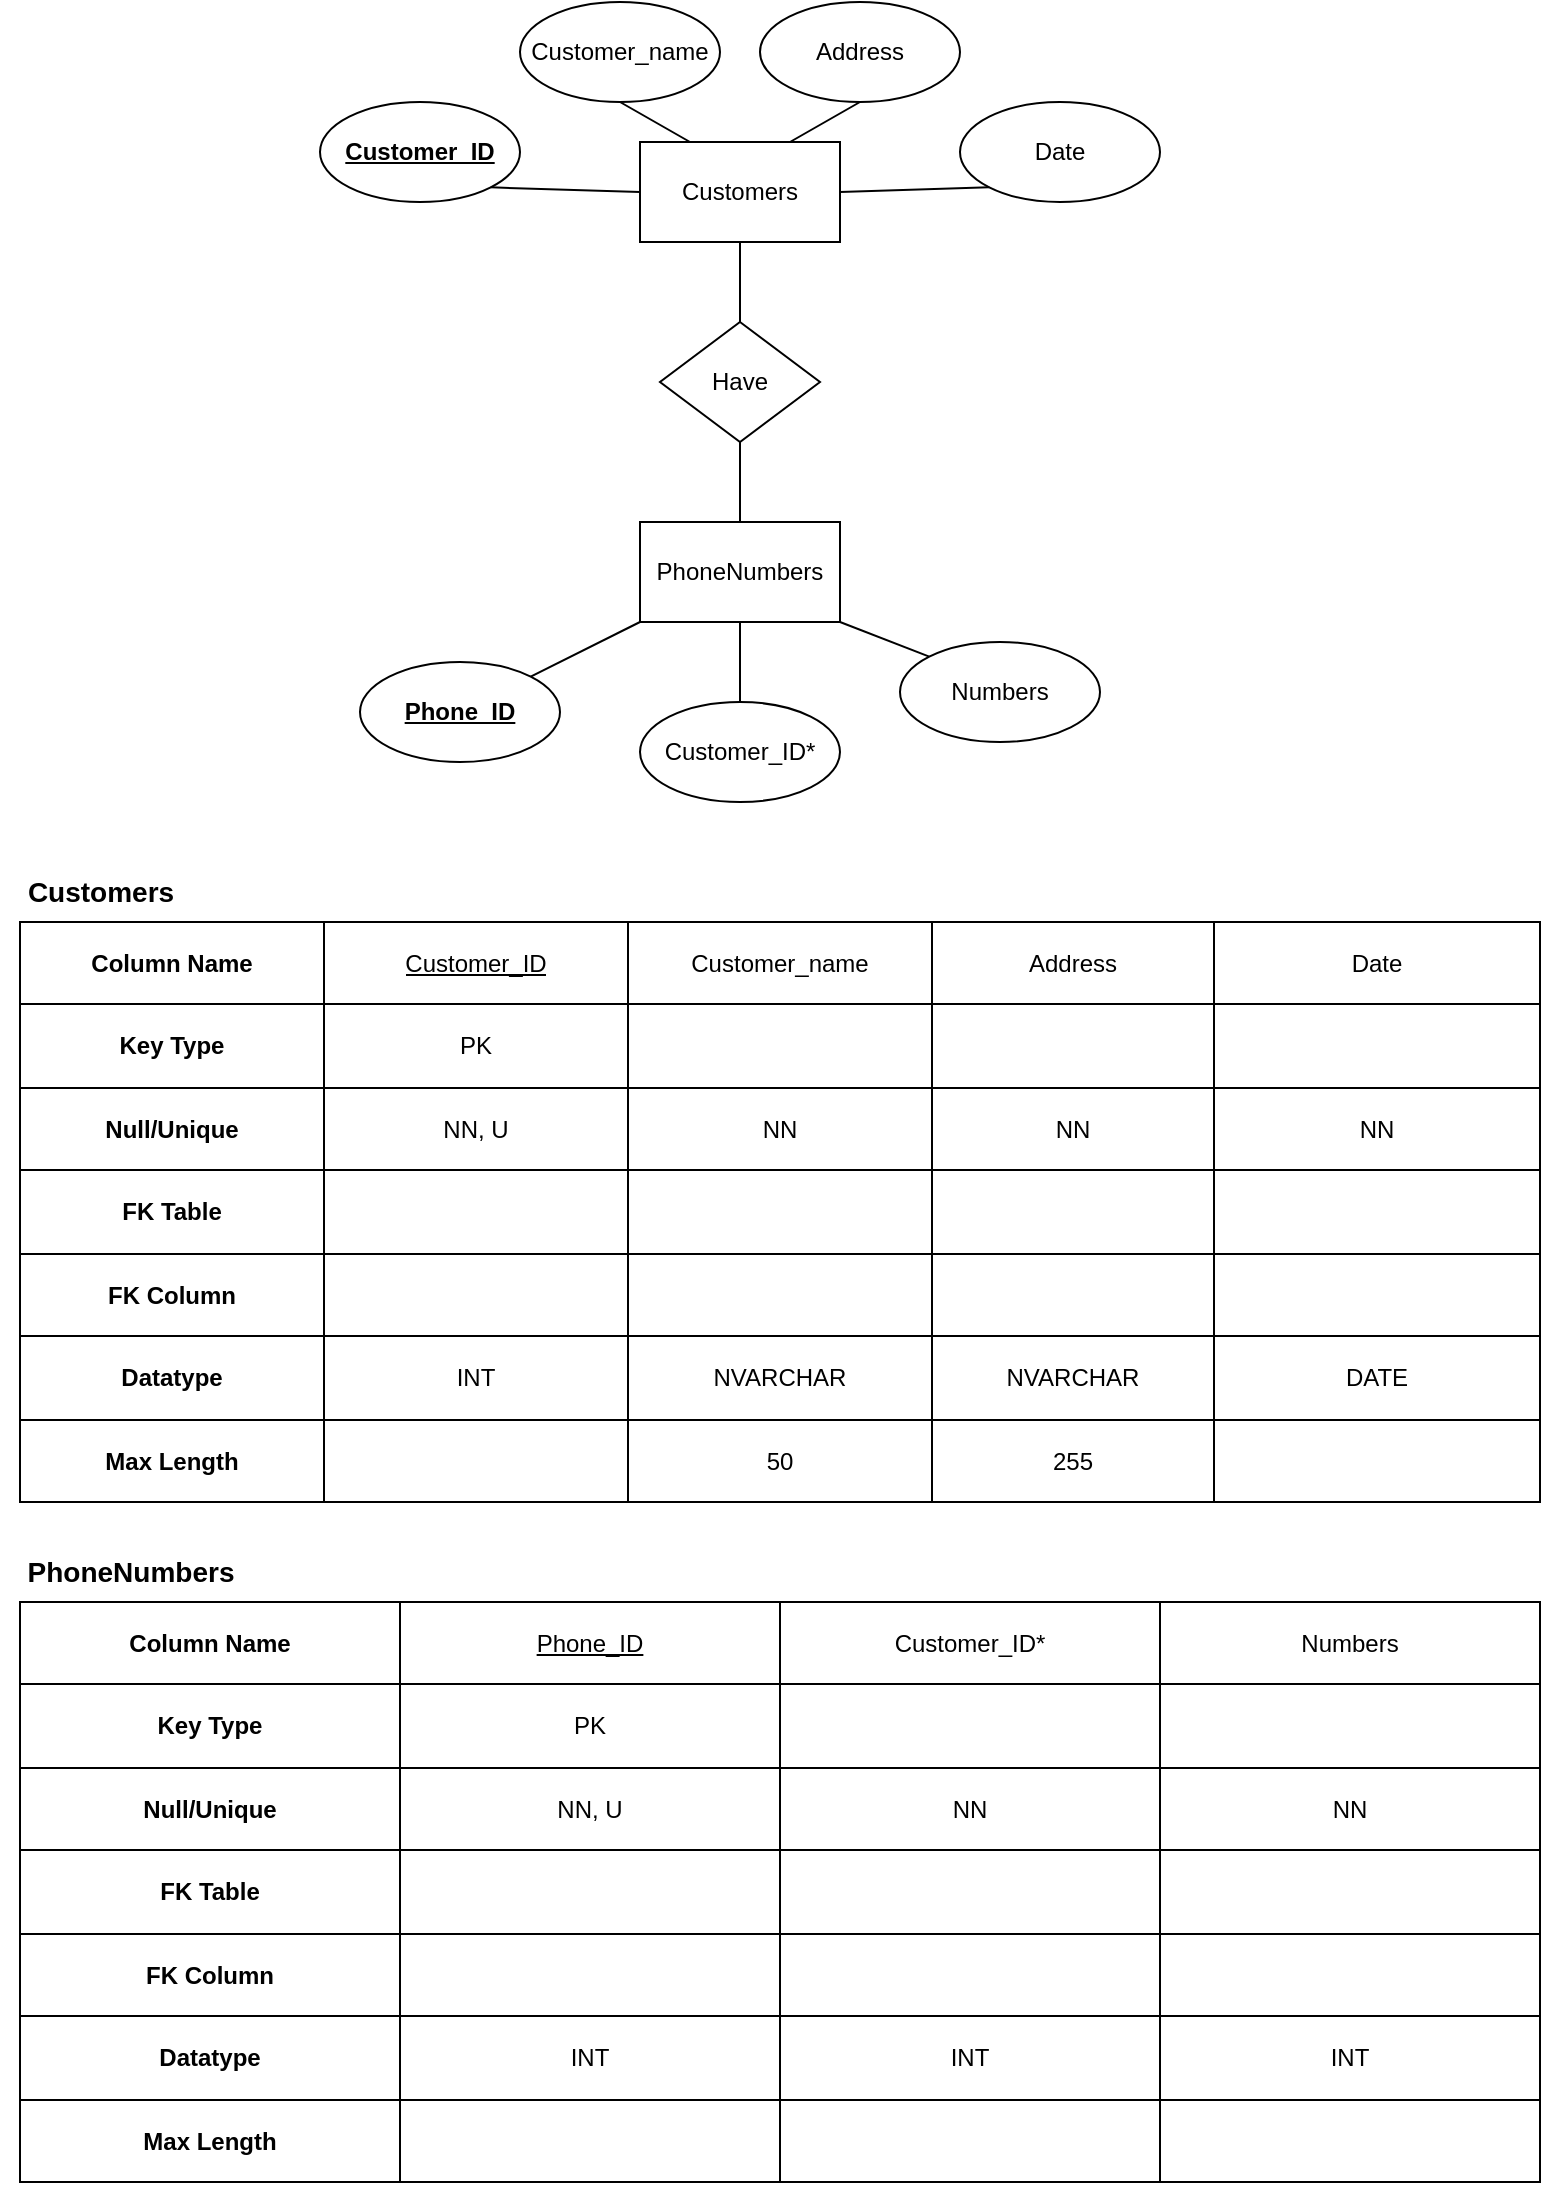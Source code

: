 <mxfile version="21.3.7" type="device">
  <diagram name="Page-1" id="fFvUmd22IfY0jttQV51N">
    <mxGraphModel dx="1418" dy="828" grid="1" gridSize="10" guides="1" tooltips="1" connect="1" arrows="1" fold="1" page="1" pageScale="1" pageWidth="850" pageHeight="1100" math="0" shadow="0">
      <root>
        <mxCell id="0" />
        <mxCell id="1" parent="0" />
        <mxCell id="10ImH-gmjK7zjDxez7WS-1" value="Customers" style="html=1;dashed=0;whiteSpace=wrap;" vertex="1" parent="1">
          <mxGeometry x="350" y="70" width="100" height="50" as="geometry" />
        </mxCell>
        <mxCell id="10ImH-gmjK7zjDxez7WS-2" value="PhoneNumbers" style="html=1;dashed=0;whiteSpace=wrap;" vertex="1" parent="1">
          <mxGeometry x="350" y="260" width="100" height="50" as="geometry" />
        </mxCell>
        <mxCell id="10ImH-gmjK7zjDxez7WS-3" value="Customer_ID" style="ellipse;whiteSpace=wrap;html=1;fontStyle=5" vertex="1" parent="1">
          <mxGeometry x="190" y="50" width="100" height="50" as="geometry" />
        </mxCell>
        <mxCell id="10ImH-gmjK7zjDxez7WS-4" value="Customer_name" style="ellipse;whiteSpace=wrap;html=1;" vertex="1" parent="1">
          <mxGeometry x="290" width="100" height="50" as="geometry" />
        </mxCell>
        <mxCell id="10ImH-gmjK7zjDxez7WS-5" value="Address" style="ellipse;whiteSpace=wrap;html=1;" vertex="1" parent="1">
          <mxGeometry x="410" width="100" height="50" as="geometry" />
        </mxCell>
        <mxCell id="10ImH-gmjK7zjDxez7WS-6" value="Date" style="ellipse;whiteSpace=wrap;html=1;" vertex="1" parent="1">
          <mxGeometry x="510" y="50" width="100" height="50" as="geometry" />
        </mxCell>
        <mxCell id="10ImH-gmjK7zjDxez7WS-7" value="Phone_ID" style="ellipse;whiteSpace=wrap;html=1;fontStyle=5" vertex="1" parent="1">
          <mxGeometry x="210" y="330" width="100" height="50" as="geometry" />
        </mxCell>
        <mxCell id="10ImH-gmjK7zjDxez7WS-8" value="Customer_ID*" style="ellipse;whiteSpace=wrap;html=1;fontStyle=0" vertex="1" parent="1">
          <mxGeometry x="350" y="350" width="100" height="50" as="geometry" />
        </mxCell>
        <mxCell id="10ImH-gmjK7zjDxez7WS-9" value="Numbers" style="ellipse;whiteSpace=wrap;html=1;fontStyle=0" vertex="1" parent="1">
          <mxGeometry x="480" y="320" width="100" height="50" as="geometry" />
        </mxCell>
        <mxCell id="10ImH-gmjK7zjDxez7WS-10" value="Have" style="rhombus;whiteSpace=wrap;html=1;" vertex="1" parent="1">
          <mxGeometry x="360" y="160" width="80" height="60" as="geometry" />
        </mxCell>
        <mxCell id="10ImH-gmjK7zjDxez7WS-11" value="" style="endArrow=none;html=1;rounded=0;entryX=0.5;entryY=1;entryDx=0;entryDy=0;" edge="1" parent="1" target="10ImH-gmjK7zjDxez7WS-1">
          <mxGeometry width="50" height="50" relative="1" as="geometry">
            <mxPoint x="400" y="160" as="sourcePoint" />
            <mxPoint x="450" y="300" as="targetPoint" />
          </mxGeometry>
        </mxCell>
        <mxCell id="10ImH-gmjK7zjDxez7WS-12" value="" style="endArrow=none;html=1;rounded=0;entryX=0.5;entryY=1;entryDx=0;entryDy=0;exitX=0.5;exitY=0;exitDx=0;exitDy=0;" edge="1" parent="1" source="10ImH-gmjK7zjDxez7WS-2" target="10ImH-gmjK7zjDxez7WS-10">
          <mxGeometry width="50" height="50" relative="1" as="geometry">
            <mxPoint x="410" y="170" as="sourcePoint" />
            <mxPoint x="410" y="130" as="targetPoint" />
          </mxGeometry>
        </mxCell>
        <mxCell id="10ImH-gmjK7zjDxez7WS-13" value="" style="endArrow=none;html=1;rounded=0;entryX=0;entryY=1;entryDx=0;entryDy=0;exitX=1;exitY=0.5;exitDx=0;exitDy=0;" edge="1" parent="1" source="10ImH-gmjK7zjDxez7WS-1" target="10ImH-gmjK7zjDxez7WS-6">
          <mxGeometry width="50" height="50" relative="1" as="geometry">
            <mxPoint x="550" y="260" as="sourcePoint" />
            <mxPoint x="600" y="210" as="targetPoint" />
          </mxGeometry>
        </mxCell>
        <mxCell id="10ImH-gmjK7zjDxez7WS-14" value="" style="endArrow=none;html=1;rounded=0;entryX=0.5;entryY=1;entryDx=0;entryDy=0;exitX=0.5;exitY=0;exitDx=0;exitDy=0;" edge="1" parent="1" source="10ImH-gmjK7zjDxez7WS-8" target="10ImH-gmjK7zjDxez7WS-2">
          <mxGeometry width="50" height="50" relative="1" as="geometry">
            <mxPoint x="400" y="350" as="sourcePoint" />
            <mxPoint x="450" y="300" as="targetPoint" />
          </mxGeometry>
        </mxCell>
        <mxCell id="10ImH-gmjK7zjDxez7WS-15" value="" style="endArrow=none;html=1;rounded=0;exitX=0;exitY=0;exitDx=0;exitDy=0;entryX=1;entryY=1;entryDx=0;entryDy=0;" edge="1" parent="1" source="10ImH-gmjK7zjDxez7WS-9" target="10ImH-gmjK7zjDxez7WS-2">
          <mxGeometry width="50" height="50" relative="1" as="geometry">
            <mxPoint x="400" y="350" as="sourcePoint" />
            <mxPoint x="450" y="300" as="targetPoint" />
          </mxGeometry>
        </mxCell>
        <mxCell id="10ImH-gmjK7zjDxez7WS-16" value="" style="endArrow=none;html=1;rounded=0;exitX=1;exitY=0;exitDx=0;exitDy=0;entryX=0;entryY=1;entryDx=0;entryDy=0;" edge="1" parent="1" source="10ImH-gmjK7zjDxez7WS-7" target="10ImH-gmjK7zjDxez7WS-2">
          <mxGeometry width="50" height="50" relative="1" as="geometry">
            <mxPoint x="400" y="350" as="sourcePoint" />
            <mxPoint x="450" y="300" as="targetPoint" />
          </mxGeometry>
        </mxCell>
        <mxCell id="10ImH-gmjK7zjDxez7WS-17" value="" style="endArrow=none;html=1;rounded=0;entryX=0.5;entryY=1;entryDx=0;entryDy=0;exitX=0.25;exitY=0;exitDx=0;exitDy=0;" edge="1" parent="1" source="10ImH-gmjK7zjDxez7WS-1" target="10ImH-gmjK7zjDxez7WS-4">
          <mxGeometry width="50" height="50" relative="1" as="geometry">
            <mxPoint x="400" y="350" as="sourcePoint" />
            <mxPoint x="450" y="300" as="targetPoint" />
          </mxGeometry>
        </mxCell>
        <mxCell id="10ImH-gmjK7zjDxez7WS-18" value="" style="endArrow=none;html=1;rounded=0;entryX=0.5;entryY=1;entryDx=0;entryDy=0;exitX=0.75;exitY=0;exitDx=0;exitDy=0;" edge="1" parent="1" source="10ImH-gmjK7zjDxez7WS-1" target="10ImH-gmjK7zjDxez7WS-5">
          <mxGeometry width="50" height="50" relative="1" as="geometry">
            <mxPoint x="400" y="350" as="sourcePoint" />
            <mxPoint x="450" y="300" as="targetPoint" />
          </mxGeometry>
        </mxCell>
        <mxCell id="10ImH-gmjK7zjDxez7WS-19" value="" style="endArrow=none;html=1;rounded=0;entryX=1;entryY=1;entryDx=0;entryDy=0;exitX=0;exitY=0.5;exitDx=0;exitDy=0;" edge="1" parent="1" source="10ImH-gmjK7zjDxez7WS-1" target="10ImH-gmjK7zjDxez7WS-3">
          <mxGeometry width="50" height="50" relative="1" as="geometry">
            <mxPoint x="400" y="350" as="sourcePoint" />
            <mxPoint x="450" y="300" as="targetPoint" />
          </mxGeometry>
        </mxCell>
        <mxCell id="10ImH-gmjK7zjDxez7WS-20" value="&lt;b&gt;&lt;font style=&quot;font-size: 14px;&quot;&gt;Customers&lt;/font&gt;&lt;/b&gt;" style="text;html=1;align=center;verticalAlign=middle;resizable=0;points=[];autosize=1;strokeColor=none;fillColor=none;" vertex="1" parent="1">
          <mxGeometry x="30" y="430" width="100" height="30" as="geometry" />
        </mxCell>
        <mxCell id="10ImH-gmjK7zjDxez7WS-21" value="" style="shape=table;startSize=0;container=1;collapsible=0;childLayout=tableLayout;" vertex="1" parent="1">
          <mxGeometry x="40" y="460" width="760" height="290" as="geometry" />
        </mxCell>
        <mxCell id="10ImH-gmjK7zjDxez7WS-22" value="" style="shape=tableRow;horizontal=0;startSize=0;swimlaneHead=0;swimlaneBody=0;strokeColor=inherit;top=0;left=0;bottom=0;right=0;collapsible=0;dropTarget=0;fillColor=none;points=[[0,0.5],[1,0.5]];portConstraint=eastwest;" vertex="1" parent="10ImH-gmjK7zjDxez7WS-21">
          <mxGeometry width="760" height="41" as="geometry" />
        </mxCell>
        <mxCell id="10ImH-gmjK7zjDxez7WS-23" value="Column Name" style="shape=partialRectangle;html=1;whiteSpace=wrap;connectable=0;strokeColor=inherit;overflow=hidden;fillColor=none;top=0;left=0;bottom=0;right=0;pointerEvents=1;fontStyle=1" vertex="1" parent="10ImH-gmjK7zjDxez7WS-22">
          <mxGeometry width="152" height="41" as="geometry">
            <mxRectangle width="152" height="41" as="alternateBounds" />
          </mxGeometry>
        </mxCell>
        <mxCell id="10ImH-gmjK7zjDxez7WS-24" value="Customer_ID" style="shape=partialRectangle;html=1;whiteSpace=wrap;connectable=0;strokeColor=inherit;overflow=hidden;fillColor=none;top=0;left=0;bottom=0;right=0;pointerEvents=1;fontStyle=4" vertex="1" parent="10ImH-gmjK7zjDxez7WS-22">
          <mxGeometry x="152" width="152" height="41" as="geometry">
            <mxRectangle width="152" height="41" as="alternateBounds" />
          </mxGeometry>
        </mxCell>
        <mxCell id="10ImH-gmjK7zjDxez7WS-25" value="Customer_name" style="shape=partialRectangle;html=1;whiteSpace=wrap;connectable=0;strokeColor=inherit;overflow=hidden;fillColor=none;top=0;left=0;bottom=0;right=0;pointerEvents=1;" vertex="1" parent="10ImH-gmjK7zjDxez7WS-22">
          <mxGeometry x="304" width="152" height="41" as="geometry">
            <mxRectangle width="152" height="41" as="alternateBounds" />
          </mxGeometry>
        </mxCell>
        <mxCell id="10ImH-gmjK7zjDxez7WS-50" value="Address" style="shape=partialRectangle;html=1;whiteSpace=wrap;connectable=0;strokeColor=inherit;overflow=hidden;fillColor=none;top=0;left=0;bottom=0;right=0;pointerEvents=1;" vertex="1" parent="10ImH-gmjK7zjDxez7WS-22">
          <mxGeometry x="456" width="141" height="41" as="geometry">
            <mxRectangle width="141" height="41" as="alternateBounds" />
          </mxGeometry>
        </mxCell>
        <mxCell id="10ImH-gmjK7zjDxez7WS-57" value="Date" style="shape=partialRectangle;html=1;whiteSpace=wrap;connectable=0;strokeColor=inherit;overflow=hidden;fillColor=none;top=0;left=0;bottom=0;right=0;pointerEvents=1;" vertex="1" parent="10ImH-gmjK7zjDxez7WS-22">
          <mxGeometry x="597" width="163" height="41" as="geometry">
            <mxRectangle width="163" height="41" as="alternateBounds" />
          </mxGeometry>
        </mxCell>
        <mxCell id="10ImH-gmjK7zjDxez7WS-26" value="" style="shape=tableRow;horizontal=0;startSize=0;swimlaneHead=0;swimlaneBody=0;strokeColor=inherit;top=0;left=0;bottom=0;right=0;collapsible=0;dropTarget=0;fillColor=none;points=[[0,0.5],[1,0.5]];portConstraint=eastwest;" vertex="1" parent="10ImH-gmjK7zjDxez7WS-21">
          <mxGeometry y="41" width="760" height="42" as="geometry" />
        </mxCell>
        <mxCell id="10ImH-gmjK7zjDxez7WS-27" value="Key Type" style="shape=partialRectangle;html=1;whiteSpace=wrap;connectable=0;strokeColor=inherit;overflow=hidden;fillColor=none;top=0;left=0;bottom=0;right=0;pointerEvents=1;fontStyle=1" vertex="1" parent="10ImH-gmjK7zjDxez7WS-26">
          <mxGeometry width="152" height="42" as="geometry">
            <mxRectangle width="152" height="42" as="alternateBounds" />
          </mxGeometry>
        </mxCell>
        <mxCell id="10ImH-gmjK7zjDxez7WS-28" value="PK" style="shape=partialRectangle;html=1;whiteSpace=wrap;connectable=0;strokeColor=inherit;overflow=hidden;fillColor=none;top=0;left=0;bottom=0;right=0;pointerEvents=1;" vertex="1" parent="10ImH-gmjK7zjDxez7WS-26">
          <mxGeometry x="152" width="152" height="42" as="geometry">
            <mxRectangle width="152" height="42" as="alternateBounds" />
          </mxGeometry>
        </mxCell>
        <mxCell id="10ImH-gmjK7zjDxez7WS-29" value="" style="shape=partialRectangle;html=1;whiteSpace=wrap;connectable=0;strokeColor=inherit;overflow=hidden;fillColor=none;top=0;left=0;bottom=0;right=0;pointerEvents=1;" vertex="1" parent="10ImH-gmjK7zjDxez7WS-26">
          <mxGeometry x="304" width="152" height="42" as="geometry">
            <mxRectangle width="152" height="42" as="alternateBounds" />
          </mxGeometry>
        </mxCell>
        <mxCell id="10ImH-gmjK7zjDxez7WS-51" style="shape=partialRectangle;html=1;whiteSpace=wrap;connectable=0;strokeColor=inherit;overflow=hidden;fillColor=none;top=0;left=0;bottom=0;right=0;pointerEvents=1;" vertex="1" parent="10ImH-gmjK7zjDxez7WS-26">
          <mxGeometry x="456" width="141" height="42" as="geometry">
            <mxRectangle width="141" height="42" as="alternateBounds" />
          </mxGeometry>
        </mxCell>
        <mxCell id="10ImH-gmjK7zjDxez7WS-58" style="shape=partialRectangle;html=1;whiteSpace=wrap;connectable=0;strokeColor=inherit;overflow=hidden;fillColor=none;top=0;left=0;bottom=0;right=0;pointerEvents=1;" vertex="1" parent="10ImH-gmjK7zjDxez7WS-26">
          <mxGeometry x="597" width="163" height="42" as="geometry">
            <mxRectangle width="163" height="42" as="alternateBounds" />
          </mxGeometry>
        </mxCell>
        <mxCell id="10ImH-gmjK7zjDxez7WS-30" value="" style="shape=tableRow;horizontal=0;startSize=0;swimlaneHead=0;swimlaneBody=0;strokeColor=inherit;top=0;left=0;bottom=0;right=0;collapsible=0;dropTarget=0;fillColor=none;points=[[0,0.5],[1,0.5]];portConstraint=eastwest;" vertex="1" parent="10ImH-gmjK7zjDxez7WS-21">
          <mxGeometry y="83" width="760" height="41" as="geometry" />
        </mxCell>
        <mxCell id="10ImH-gmjK7zjDxez7WS-31" value="Null/Unique" style="shape=partialRectangle;html=1;whiteSpace=wrap;connectable=0;strokeColor=inherit;overflow=hidden;fillColor=none;top=0;left=0;bottom=0;right=0;pointerEvents=1;fontStyle=1" vertex="1" parent="10ImH-gmjK7zjDxez7WS-30">
          <mxGeometry width="152" height="41" as="geometry">
            <mxRectangle width="152" height="41" as="alternateBounds" />
          </mxGeometry>
        </mxCell>
        <mxCell id="10ImH-gmjK7zjDxez7WS-32" value="NN, U" style="shape=partialRectangle;html=1;whiteSpace=wrap;connectable=0;strokeColor=inherit;overflow=hidden;fillColor=none;top=0;left=0;bottom=0;right=0;pointerEvents=1;" vertex="1" parent="10ImH-gmjK7zjDxez7WS-30">
          <mxGeometry x="152" width="152" height="41" as="geometry">
            <mxRectangle width="152" height="41" as="alternateBounds" />
          </mxGeometry>
        </mxCell>
        <mxCell id="10ImH-gmjK7zjDxez7WS-33" value="NN" style="shape=partialRectangle;html=1;whiteSpace=wrap;connectable=0;strokeColor=inherit;overflow=hidden;fillColor=none;top=0;left=0;bottom=0;right=0;pointerEvents=1;" vertex="1" parent="10ImH-gmjK7zjDxez7WS-30">
          <mxGeometry x="304" width="152" height="41" as="geometry">
            <mxRectangle width="152" height="41" as="alternateBounds" />
          </mxGeometry>
        </mxCell>
        <mxCell id="10ImH-gmjK7zjDxez7WS-52" value="NN" style="shape=partialRectangle;html=1;whiteSpace=wrap;connectable=0;strokeColor=inherit;overflow=hidden;fillColor=none;top=0;left=0;bottom=0;right=0;pointerEvents=1;" vertex="1" parent="10ImH-gmjK7zjDxez7WS-30">
          <mxGeometry x="456" width="141" height="41" as="geometry">
            <mxRectangle width="141" height="41" as="alternateBounds" />
          </mxGeometry>
        </mxCell>
        <mxCell id="10ImH-gmjK7zjDxez7WS-59" value="NN" style="shape=partialRectangle;html=1;whiteSpace=wrap;connectable=0;strokeColor=inherit;overflow=hidden;fillColor=none;top=0;left=0;bottom=0;right=0;pointerEvents=1;" vertex="1" parent="10ImH-gmjK7zjDxez7WS-30">
          <mxGeometry x="597" width="163" height="41" as="geometry">
            <mxRectangle width="163" height="41" as="alternateBounds" />
          </mxGeometry>
        </mxCell>
        <mxCell id="10ImH-gmjK7zjDxez7WS-34" value="" style="shape=tableRow;horizontal=0;startSize=0;swimlaneHead=0;swimlaneBody=0;strokeColor=inherit;top=0;left=0;bottom=0;right=0;collapsible=0;dropTarget=0;fillColor=none;points=[[0,0.5],[1,0.5]];portConstraint=eastwest;" vertex="1" parent="10ImH-gmjK7zjDxez7WS-21">
          <mxGeometry y="124" width="760" height="42" as="geometry" />
        </mxCell>
        <mxCell id="10ImH-gmjK7zjDxez7WS-35" value="FK Table" style="shape=partialRectangle;html=1;whiteSpace=wrap;connectable=0;strokeColor=inherit;overflow=hidden;fillColor=none;top=0;left=0;bottom=0;right=0;pointerEvents=1;fontStyle=1" vertex="1" parent="10ImH-gmjK7zjDxez7WS-34">
          <mxGeometry width="152" height="42" as="geometry">
            <mxRectangle width="152" height="42" as="alternateBounds" />
          </mxGeometry>
        </mxCell>
        <mxCell id="10ImH-gmjK7zjDxez7WS-36" value="" style="shape=partialRectangle;html=1;whiteSpace=wrap;connectable=0;strokeColor=inherit;overflow=hidden;fillColor=none;top=0;left=0;bottom=0;right=0;pointerEvents=1;" vertex="1" parent="10ImH-gmjK7zjDxez7WS-34">
          <mxGeometry x="152" width="152" height="42" as="geometry">
            <mxRectangle width="152" height="42" as="alternateBounds" />
          </mxGeometry>
        </mxCell>
        <mxCell id="10ImH-gmjK7zjDxez7WS-37" value="" style="shape=partialRectangle;html=1;whiteSpace=wrap;connectable=0;strokeColor=inherit;overflow=hidden;fillColor=none;top=0;left=0;bottom=0;right=0;pointerEvents=1;" vertex="1" parent="10ImH-gmjK7zjDxez7WS-34">
          <mxGeometry x="304" width="152" height="42" as="geometry">
            <mxRectangle width="152" height="42" as="alternateBounds" />
          </mxGeometry>
        </mxCell>
        <mxCell id="10ImH-gmjK7zjDxez7WS-53" style="shape=partialRectangle;html=1;whiteSpace=wrap;connectable=0;strokeColor=inherit;overflow=hidden;fillColor=none;top=0;left=0;bottom=0;right=0;pointerEvents=1;" vertex="1" parent="10ImH-gmjK7zjDxez7WS-34">
          <mxGeometry x="456" width="141" height="42" as="geometry">
            <mxRectangle width="141" height="42" as="alternateBounds" />
          </mxGeometry>
        </mxCell>
        <mxCell id="10ImH-gmjK7zjDxez7WS-60" style="shape=partialRectangle;html=1;whiteSpace=wrap;connectable=0;strokeColor=inherit;overflow=hidden;fillColor=none;top=0;left=0;bottom=0;right=0;pointerEvents=1;" vertex="1" parent="10ImH-gmjK7zjDxez7WS-34">
          <mxGeometry x="597" width="163" height="42" as="geometry">
            <mxRectangle width="163" height="42" as="alternateBounds" />
          </mxGeometry>
        </mxCell>
        <mxCell id="10ImH-gmjK7zjDxez7WS-38" value="" style="shape=tableRow;horizontal=0;startSize=0;swimlaneHead=0;swimlaneBody=0;strokeColor=inherit;top=0;left=0;bottom=0;right=0;collapsible=0;dropTarget=0;fillColor=none;points=[[0,0.5],[1,0.5]];portConstraint=eastwest;" vertex="1" parent="10ImH-gmjK7zjDxez7WS-21">
          <mxGeometry y="166" width="760" height="41" as="geometry" />
        </mxCell>
        <mxCell id="10ImH-gmjK7zjDxez7WS-39" value="FK Column" style="shape=partialRectangle;html=1;whiteSpace=wrap;connectable=0;strokeColor=inherit;overflow=hidden;fillColor=none;top=0;left=0;bottom=0;right=0;pointerEvents=1;fontStyle=1" vertex="1" parent="10ImH-gmjK7zjDxez7WS-38">
          <mxGeometry width="152" height="41" as="geometry">
            <mxRectangle width="152" height="41" as="alternateBounds" />
          </mxGeometry>
        </mxCell>
        <mxCell id="10ImH-gmjK7zjDxez7WS-40" value="" style="shape=partialRectangle;html=1;whiteSpace=wrap;connectable=0;strokeColor=inherit;overflow=hidden;fillColor=none;top=0;left=0;bottom=0;right=0;pointerEvents=1;" vertex="1" parent="10ImH-gmjK7zjDxez7WS-38">
          <mxGeometry x="152" width="152" height="41" as="geometry">
            <mxRectangle width="152" height="41" as="alternateBounds" />
          </mxGeometry>
        </mxCell>
        <mxCell id="10ImH-gmjK7zjDxez7WS-41" value="" style="shape=partialRectangle;html=1;whiteSpace=wrap;connectable=0;strokeColor=inherit;overflow=hidden;fillColor=none;top=0;left=0;bottom=0;right=0;pointerEvents=1;" vertex="1" parent="10ImH-gmjK7zjDxez7WS-38">
          <mxGeometry x="304" width="152" height="41" as="geometry">
            <mxRectangle width="152" height="41" as="alternateBounds" />
          </mxGeometry>
        </mxCell>
        <mxCell id="10ImH-gmjK7zjDxez7WS-54" style="shape=partialRectangle;html=1;whiteSpace=wrap;connectable=0;strokeColor=inherit;overflow=hidden;fillColor=none;top=0;left=0;bottom=0;right=0;pointerEvents=1;" vertex="1" parent="10ImH-gmjK7zjDxez7WS-38">
          <mxGeometry x="456" width="141" height="41" as="geometry">
            <mxRectangle width="141" height="41" as="alternateBounds" />
          </mxGeometry>
        </mxCell>
        <mxCell id="10ImH-gmjK7zjDxez7WS-61" style="shape=partialRectangle;html=1;whiteSpace=wrap;connectable=0;strokeColor=inherit;overflow=hidden;fillColor=none;top=0;left=0;bottom=0;right=0;pointerEvents=1;" vertex="1" parent="10ImH-gmjK7zjDxez7WS-38">
          <mxGeometry x="597" width="163" height="41" as="geometry">
            <mxRectangle width="163" height="41" as="alternateBounds" />
          </mxGeometry>
        </mxCell>
        <mxCell id="10ImH-gmjK7zjDxez7WS-42" value="" style="shape=tableRow;horizontal=0;startSize=0;swimlaneHead=0;swimlaneBody=0;strokeColor=inherit;top=0;left=0;bottom=0;right=0;collapsible=0;dropTarget=0;fillColor=none;points=[[0,0.5],[1,0.5]];portConstraint=eastwest;" vertex="1" parent="10ImH-gmjK7zjDxez7WS-21">
          <mxGeometry y="207" width="760" height="42" as="geometry" />
        </mxCell>
        <mxCell id="10ImH-gmjK7zjDxez7WS-43" value="Datatype" style="shape=partialRectangle;html=1;whiteSpace=wrap;connectable=0;strokeColor=inherit;overflow=hidden;fillColor=none;top=0;left=0;bottom=0;right=0;pointerEvents=1;fontStyle=1" vertex="1" parent="10ImH-gmjK7zjDxez7WS-42">
          <mxGeometry width="152" height="42" as="geometry">
            <mxRectangle width="152" height="42" as="alternateBounds" />
          </mxGeometry>
        </mxCell>
        <mxCell id="10ImH-gmjK7zjDxez7WS-44" value="INT" style="shape=partialRectangle;html=1;whiteSpace=wrap;connectable=0;strokeColor=inherit;overflow=hidden;fillColor=none;top=0;left=0;bottom=0;right=0;pointerEvents=1;" vertex="1" parent="10ImH-gmjK7zjDxez7WS-42">
          <mxGeometry x="152" width="152" height="42" as="geometry">
            <mxRectangle width="152" height="42" as="alternateBounds" />
          </mxGeometry>
        </mxCell>
        <mxCell id="10ImH-gmjK7zjDxez7WS-45" value="NVARCHAR" style="shape=partialRectangle;html=1;whiteSpace=wrap;connectable=0;strokeColor=inherit;overflow=hidden;fillColor=none;top=0;left=0;bottom=0;right=0;pointerEvents=1;" vertex="1" parent="10ImH-gmjK7zjDxez7WS-42">
          <mxGeometry x="304" width="152" height="42" as="geometry">
            <mxRectangle width="152" height="42" as="alternateBounds" />
          </mxGeometry>
        </mxCell>
        <mxCell id="10ImH-gmjK7zjDxez7WS-55" value="NVARCHAR" style="shape=partialRectangle;html=1;whiteSpace=wrap;connectable=0;strokeColor=inherit;overflow=hidden;fillColor=none;top=0;left=0;bottom=0;right=0;pointerEvents=1;" vertex="1" parent="10ImH-gmjK7zjDxez7WS-42">
          <mxGeometry x="456" width="141" height="42" as="geometry">
            <mxRectangle width="141" height="42" as="alternateBounds" />
          </mxGeometry>
        </mxCell>
        <mxCell id="10ImH-gmjK7zjDxez7WS-62" value="DATE" style="shape=partialRectangle;html=1;whiteSpace=wrap;connectable=0;strokeColor=inherit;overflow=hidden;fillColor=none;top=0;left=0;bottom=0;right=0;pointerEvents=1;" vertex="1" parent="10ImH-gmjK7zjDxez7WS-42">
          <mxGeometry x="597" width="163" height="42" as="geometry">
            <mxRectangle width="163" height="42" as="alternateBounds" />
          </mxGeometry>
        </mxCell>
        <mxCell id="10ImH-gmjK7zjDxez7WS-46" value="" style="shape=tableRow;horizontal=0;startSize=0;swimlaneHead=0;swimlaneBody=0;strokeColor=inherit;top=0;left=0;bottom=0;right=0;collapsible=0;dropTarget=0;fillColor=none;points=[[0,0.5],[1,0.5]];portConstraint=eastwest;" vertex="1" parent="10ImH-gmjK7zjDxez7WS-21">
          <mxGeometry y="249" width="760" height="41" as="geometry" />
        </mxCell>
        <mxCell id="10ImH-gmjK7zjDxez7WS-47" value="Max Length" style="shape=partialRectangle;html=1;whiteSpace=wrap;connectable=0;strokeColor=inherit;overflow=hidden;fillColor=none;top=0;left=0;bottom=0;right=0;pointerEvents=1;fontStyle=1" vertex="1" parent="10ImH-gmjK7zjDxez7WS-46">
          <mxGeometry width="152" height="41" as="geometry">
            <mxRectangle width="152" height="41" as="alternateBounds" />
          </mxGeometry>
        </mxCell>
        <mxCell id="10ImH-gmjK7zjDxez7WS-48" value="" style="shape=partialRectangle;html=1;whiteSpace=wrap;connectable=0;strokeColor=inherit;overflow=hidden;fillColor=none;top=0;left=0;bottom=0;right=0;pointerEvents=1;" vertex="1" parent="10ImH-gmjK7zjDxez7WS-46">
          <mxGeometry x="152" width="152" height="41" as="geometry">
            <mxRectangle width="152" height="41" as="alternateBounds" />
          </mxGeometry>
        </mxCell>
        <mxCell id="10ImH-gmjK7zjDxez7WS-49" value="50" style="shape=partialRectangle;html=1;whiteSpace=wrap;connectable=0;strokeColor=inherit;overflow=hidden;fillColor=none;top=0;left=0;bottom=0;right=0;pointerEvents=1;" vertex="1" parent="10ImH-gmjK7zjDxez7WS-46">
          <mxGeometry x="304" width="152" height="41" as="geometry">
            <mxRectangle width="152" height="41" as="alternateBounds" />
          </mxGeometry>
        </mxCell>
        <mxCell id="10ImH-gmjK7zjDxez7WS-56" value="255" style="shape=partialRectangle;html=1;whiteSpace=wrap;connectable=0;strokeColor=inherit;overflow=hidden;fillColor=none;top=0;left=0;bottom=0;right=0;pointerEvents=1;" vertex="1" parent="10ImH-gmjK7zjDxez7WS-46">
          <mxGeometry x="456" width="141" height="41" as="geometry">
            <mxRectangle width="141" height="41" as="alternateBounds" />
          </mxGeometry>
        </mxCell>
        <mxCell id="10ImH-gmjK7zjDxez7WS-63" style="shape=partialRectangle;html=1;whiteSpace=wrap;connectable=0;strokeColor=inherit;overflow=hidden;fillColor=none;top=0;left=0;bottom=0;right=0;pointerEvents=1;" vertex="1" parent="10ImH-gmjK7zjDxez7WS-46">
          <mxGeometry x="597" width="163" height="41" as="geometry">
            <mxRectangle width="163" height="41" as="alternateBounds" />
          </mxGeometry>
        </mxCell>
        <mxCell id="10ImH-gmjK7zjDxez7WS-64" value="" style="shape=table;startSize=0;container=1;collapsible=0;childLayout=tableLayout;" vertex="1" parent="1">
          <mxGeometry x="40" y="800" width="760" height="290" as="geometry" />
        </mxCell>
        <mxCell id="10ImH-gmjK7zjDxez7WS-65" value="" style="shape=tableRow;horizontal=0;startSize=0;swimlaneHead=0;swimlaneBody=0;strokeColor=inherit;top=0;left=0;bottom=0;right=0;collapsible=0;dropTarget=0;fillColor=none;points=[[0,0.5],[1,0.5]];portConstraint=eastwest;" vertex="1" parent="10ImH-gmjK7zjDxez7WS-64">
          <mxGeometry width="760" height="41" as="geometry" />
        </mxCell>
        <mxCell id="10ImH-gmjK7zjDxez7WS-66" value="Column Name" style="shape=partialRectangle;html=1;whiteSpace=wrap;connectable=0;strokeColor=inherit;overflow=hidden;fillColor=none;top=0;left=0;bottom=0;right=0;pointerEvents=1;fontStyle=1" vertex="1" parent="10ImH-gmjK7zjDxez7WS-65">
          <mxGeometry width="190" height="41" as="geometry">
            <mxRectangle width="190" height="41" as="alternateBounds" />
          </mxGeometry>
        </mxCell>
        <mxCell id="10ImH-gmjK7zjDxez7WS-67" value="Phone_ID" style="shape=partialRectangle;html=1;whiteSpace=wrap;connectable=0;strokeColor=inherit;overflow=hidden;fillColor=none;top=0;left=0;bottom=0;right=0;pointerEvents=1;fontStyle=4" vertex="1" parent="10ImH-gmjK7zjDxez7WS-65">
          <mxGeometry x="190" width="190" height="41" as="geometry">
            <mxRectangle width="190" height="41" as="alternateBounds" />
          </mxGeometry>
        </mxCell>
        <mxCell id="10ImH-gmjK7zjDxez7WS-68" value="Customer_ID*" style="shape=partialRectangle;html=1;whiteSpace=wrap;connectable=0;strokeColor=inherit;overflow=hidden;fillColor=none;top=0;left=0;bottom=0;right=0;pointerEvents=1;" vertex="1" parent="10ImH-gmjK7zjDxez7WS-65">
          <mxGeometry x="380" width="190" height="41" as="geometry">
            <mxRectangle width="190" height="41" as="alternateBounds" />
          </mxGeometry>
        </mxCell>
        <mxCell id="10ImH-gmjK7zjDxez7WS-69" value="Numbers" style="shape=partialRectangle;html=1;whiteSpace=wrap;connectable=0;strokeColor=inherit;overflow=hidden;fillColor=none;top=0;left=0;bottom=0;right=0;pointerEvents=1;" vertex="1" parent="10ImH-gmjK7zjDxez7WS-65">
          <mxGeometry x="570" width="190" height="41" as="geometry">
            <mxRectangle width="190" height="41" as="alternateBounds" />
          </mxGeometry>
        </mxCell>
        <mxCell id="10ImH-gmjK7zjDxez7WS-71" value="" style="shape=tableRow;horizontal=0;startSize=0;swimlaneHead=0;swimlaneBody=0;strokeColor=inherit;top=0;left=0;bottom=0;right=0;collapsible=0;dropTarget=0;fillColor=none;points=[[0,0.5],[1,0.5]];portConstraint=eastwest;" vertex="1" parent="10ImH-gmjK7zjDxez7WS-64">
          <mxGeometry y="41" width="760" height="42" as="geometry" />
        </mxCell>
        <mxCell id="10ImH-gmjK7zjDxez7WS-72" value="Key Type" style="shape=partialRectangle;html=1;whiteSpace=wrap;connectable=0;strokeColor=inherit;overflow=hidden;fillColor=none;top=0;left=0;bottom=0;right=0;pointerEvents=1;fontStyle=1" vertex="1" parent="10ImH-gmjK7zjDxez7WS-71">
          <mxGeometry width="190" height="42" as="geometry">
            <mxRectangle width="190" height="42" as="alternateBounds" />
          </mxGeometry>
        </mxCell>
        <mxCell id="10ImH-gmjK7zjDxez7WS-73" value="PK" style="shape=partialRectangle;html=1;whiteSpace=wrap;connectable=0;strokeColor=inherit;overflow=hidden;fillColor=none;top=0;left=0;bottom=0;right=0;pointerEvents=1;" vertex="1" parent="10ImH-gmjK7zjDxez7WS-71">
          <mxGeometry x="190" width="190" height="42" as="geometry">
            <mxRectangle width="190" height="42" as="alternateBounds" />
          </mxGeometry>
        </mxCell>
        <mxCell id="10ImH-gmjK7zjDxez7WS-74" value="" style="shape=partialRectangle;html=1;whiteSpace=wrap;connectable=0;strokeColor=inherit;overflow=hidden;fillColor=none;top=0;left=0;bottom=0;right=0;pointerEvents=1;" vertex="1" parent="10ImH-gmjK7zjDxez7WS-71">
          <mxGeometry x="380" width="190" height="42" as="geometry">
            <mxRectangle width="190" height="42" as="alternateBounds" />
          </mxGeometry>
        </mxCell>
        <mxCell id="10ImH-gmjK7zjDxez7WS-75" style="shape=partialRectangle;html=1;whiteSpace=wrap;connectable=0;strokeColor=inherit;overflow=hidden;fillColor=none;top=0;left=0;bottom=0;right=0;pointerEvents=1;" vertex="1" parent="10ImH-gmjK7zjDxez7WS-71">
          <mxGeometry x="570" width="190" height="42" as="geometry">
            <mxRectangle width="190" height="42" as="alternateBounds" />
          </mxGeometry>
        </mxCell>
        <mxCell id="10ImH-gmjK7zjDxez7WS-77" value="" style="shape=tableRow;horizontal=0;startSize=0;swimlaneHead=0;swimlaneBody=0;strokeColor=inherit;top=0;left=0;bottom=0;right=0;collapsible=0;dropTarget=0;fillColor=none;points=[[0,0.5],[1,0.5]];portConstraint=eastwest;" vertex="1" parent="10ImH-gmjK7zjDxez7WS-64">
          <mxGeometry y="83" width="760" height="41" as="geometry" />
        </mxCell>
        <mxCell id="10ImH-gmjK7zjDxez7WS-78" value="Null/Unique" style="shape=partialRectangle;html=1;whiteSpace=wrap;connectable=0;strokeColor=inherit;overflow=hidden;fillColor=none;top=0;left=0;bottom=0;right=0;pointerEvents=1;fontStyle=1" vertex="1" parent="10ImH-gmjK7zjDxez7WS-77">
          <mxGeometry width="190" height="41" as="geometry">
            <mxRectangle width="190" height="41" as="alternateBounds" />
          </mxGeometry>
        </mxCell>
        <mxCell id="10ImH-gmjK7zjDxez7WS-79" value="NN, U" style="shape=partialRectangle;html=1;whiteSpace=wrap;connectable=0;strokeColor=inherit;overflow=hidden;fillColor=none;top=0;left=0;bottom=0;right=0;pointerEvents=1;" vertex="1" parent="10ImH-gmjK7zjDxez7WS-77">
          <mxGeometry x="190" width="190" height="41" as="geometry">
            <mxRectangle width="190" height="41" as="alternateBounds" />
          </mxGeometry>
        </mxCell>
        <mxCell id="10ImH-gmjK7zjDxez7WS-80" value="NN" style="shape=partialRectangle;html=1;whiteSpace=wrap;connectable=0;strokeColor=inherit;overflow=hidden;fillColor=none;top=0;left=0;bottom=0;right=0;pointerEvents=1;" vertex="1" parent="10ImH-gmjK7zjDxez7WS-77">
          <mxGeometry x="380" width="190" height="41" as="geometry">
            <mxRectangle width="190" height="41" as="alternateBounds" />
          </mxGeometry>
        </mxCell>
        <mxCell id="10ImH-gmjK7zjDxez7WS-81" value="NN" style="shape=partialRectangle;html=1;whiteSpace=wrap;connectable=0;strokeColor=inherit;overflow=hidden;fillColor=none;top=0;left=0;bottom=0;right=0;pointerEvents=1;" vertex="1" parent="10ImH-gmjK7zjDxez7WS-77">
          <mxGeometry x="570" width="190" height="41" as="geometry">
            <mxRectangle width="190" height="41" as="alternateBounds" />
          </mxGeometry>
        </mxCell>
        <mxCell id="10ImH-gmjK7zjDxez7WS-83" value="" style="shape=tableRow;horizontal=0;startSize=0;swimlaneHead=0;swimlaneBody=0;strokeColor=inherit;top=0;left=0;bottom=0;right=0;collapsible=0;dropTarget=0;fillColor=none;points=[[0,0.5],[1,0.5]];portConstraint=eastwest;" vertex="1" parent="10ImH-gmjK7zjDxez7WS-64">
          <mxGeometry y="124" width="760" height="42" as="geometry" />
        </mxCell>
        <mxCell id="10ImH-gmjK7zjDxez7WS-84" value="FK Table" style="shape=partialRectangle;html=1;whiteSpace=wrap;connectable=0;strokeColor=inherit;overflow=hidden;fillColor=none;top=0;left=0;bottom=0;right=0;pointerEvents=1;fontStyle=1" vertex="1" parent="10ImH-gmjK7zjDxez7WS-83">
          <mxGeometry width="190" height="42" as="geometry">
            <mxRectangle width="190" height="42" as="alternateBounds" />
          </mxGeometry>
        </mxCell>
        <mxCell id="10ImH-gmjK7zjDxez7WS-85" value="" style="shape=partialRectangle;html=1;whiteSpace=wrap;connectable=0;strokeColor=inherit;overflow=hidden;fillColor=none;top=0;left=0;bottom=0;right=0;pointerEvents=1;" vertex="1" parent="10ImH-gmjK7zjDxez7WS-83">
          <mxGeometry x="190" width="190" height="42" as="geometry">
            <mxRectangle width="190" height="42" as="alternateBounds" />
          </mxGeometry>
        </mxCell>
        <mxCell id="10ImH-gmjK7zjDxez7WS-86" value="" style="shape=partialRectangle;html=1;whiteSpace=wrap;connectable=0;strokeColor=inherit;overflow=hidden;fillColor=none;top=0;left=0;bottom=0;right=0;pointerEvents=1;" vertex="1" parent="10ImH-gmjK7zjDxez7WS-83">
          <mxGeometry x="380" width="190" height="42" as="geometry">
            <mxRectangle width="190" height="42" as="alternateBounds" />
          </mxGeometry>
        </mxCell>
        <mxCell id="10ImH-gmjK7zjDxez7WS-87" style="shape=partialRectangle;html=1;whiteSpace=wrap;connectable=0;strokeColor=inherit;overflow=hidden;fillColor=none;top=0;left=0;bottom=0;right=0;pointerEvents=1;" vertex="1" parent="10ImH-gmjK7zjDxez7WS-83">
          <mxGeometry x="570" width="190" height="42" as="geometry">
            <mxRectangle width="190" height="42" as="alternateBounds" />
          </mxGeometry>
        </mxCell>
        <mxCell id="10ImH-gmjK7zjDxez7WS-89" value="" style="shape=tableRow;horizontal=0;startSize=0;swimlaneHead=0;swimlaneBody=0;strokeColor=inherit;top=0;left=0;bottom=0;right=0;collapsible=0;dropTarget=0;fillColor=none;points=[[0,0.5],[1,0.5]];portConstraint=eastwest;" vertex="1" parent="10ImH-gmjK7zjDxez7WS-64">
          <mxGeometry y="166" width="760" height="41" as="geometry" />
        </mxCell>
        <mxCell id="10ImH-gmjK7zjDxez7WS-90" value="FK Column" style="shape=partialRectangle;html=1;whiteSpace=wrap;connectable=0;strokeColor=inherit;overflow=hidden;fillColor=none;top=0;left=0;bottom=0;right=0;pointerEvents=1;fontStyle=1" vertex="1" parent="10ImH-gmjK7zjDxez7WS-89">
          <mxGeometry width="190" height="41" as="geometry">
            <mxRectangle width="190" height="41" as="alternateBounds" />
          </mxGeometry>
        </mxCell>
        <mxCell id="10ImH-gmjK7zjDxez7WS-91" value="" style="shape=partialRectangle;html=1;whiteSpace=wrap;connectable=0;strokeColor=inherit;overflow=hidden;fillColor=none;top=0;left=0;bottom=0;right=0;pointerEvents=1;" vertex="1" parent="10ImH-gmjK7zjDxez7WS-89">
          <mxGeometry x="190" width="190" height="41" as="geometry">
            <mxRectangle width="190" height="41" as="alternateBounds" />
          </mxGeometry>
        </mxCell>
        <mxCell id="10ImH-gmjK7zjDxez7WS-92" value="" style="shape=partialRectangle;html=1;whiteSpace=wrap;connectable=0;strokeColor=inherit;overflow=hidden;fillColor=none;top=0;left=0;bottom=0;right=0;pointerEvents=1;" vertex="1" parent="10ImH-gmjK7zjDxez7WS-89">
          <mxGeometry x="380" width="190" height="41" as="geometry">
            <mxRectangle width="190" height="41" as="alternateBounds" />
          </mxGeometry>
        </mxCell>
        <mxCell id="10ImH-gmjK7zjDxez7WS-93" style="shape=partialRectangle;html=1;whiteSpace=wrap;connectable=0;strokeColor=inherit;overflow=hidden;fillColor=none;top=0;left=0;bottom=0;right=0;pointerEvents=1;" vertex="1" parent="10ImH-gmjK7zjDxez7WS-89">
          <mxGeometry x="570" width="190" height="41" as="geometry">
            <mxRectangle width="190" height="41" as="alternateBounds" />
          </mxGeometry>
        </mxCell>
        <mxCell id="10ImH-gmjK7zjDxez7WS-95" value="" style="shape=tableRow;horizontal=0;startSize=0;swimlaneHead=0;swimlaneBody=0;strokeColor=inherit;top=0;left=0;bottom=0;right=0;collapsible=0;dropTarget=0;fillColor=none;points=[[0,0.5],[1,0.5]];portConstraint=eastwest;" vertex="1" parent="10ImH-gmjK7zjDxez7WS-64">
          <mxGeometry y="207" width="760" height="42" as="geometry" />
        </mxCell>
        <mxCell id="10ImH-gmjK7zjDxez7WS-96" value="Datatype" style="shape=partialRectangle;html=1;whiteSpace=wrap;connectable=0;strokeColor=inherit;overflow=hidden;fillColor=none;top=0;left=0;bottom=0;right=0;pointerEvents=1;fontStyle=1" vertex="1" parent="10ImH-gmjK7zjDxez7WS-95">
          <mxGeometry width="190" height="42" as="geometry">
            <mxRectangle width="190" height="42" as="alternateBounds" />
          </mxGeometry>
        </mxCell>
        <mxCell id="10ImH-gmjK7zjDxez7WS-97" value="INT" style="shape=partialRectangle;html=1;whiteSpace=wrap;connectable=0;strokeColor=inherit;overflow=hidden;fillColor=none;top=0;left=0;bottom=0;right=0;pointerEvents=1;" vertex="1" parent="10ImH-gmjK7zjDxez7WS-95">
          <mxGeometry x="190" width="190" height="42" as="geometry">
            <mxRectangle width="190" height="42" as="alternateBounds" />
          </mxGeometry>
        </mxCell>
        <mxCell id="10ImH-gmjK7zjDxez7WS-98" value="INT" style="shape=partialRectangle;html=1;whiteSpace=wrap;connectable=0;strokeColor=inherit;overflow=hidden;fillColor=none;top=0;left=0;bottom=0;right=0;pointerEvents=1;" vertex="1" parent="10ImH-gmjK7zjDxez7WS-95">
          <mxGeometry x="380" width="190" height="42" as="geometry">
            <mxRectangle width="190" height="42" as="alternateBounds" />
          </mxGeometry>
        </mxCell>
        <mxCell id="10ImH-gmjK7zjDxez7WS-99" value="INT" style="shape=partialRectangle;html=1;whiteSpace=wrap;connectable=0;strokeColor=inherit;overflow=hidden;fillColor=none;top=0;left=0;bottom=0;right=0;pointerEvents=1;" vertex="1" parent="10ImH-gmjK7zjDxez7WS-95">
          <mxGeometry x="570" width="190" height="42" as="geometry">
            <mxRectangle width="190" height="42" as="alternateBounds" />
          </mxGeometry>
        </mxCell>
        <mxCell id="10ImH-gmjK7zjDxez7WS-101" value="" style="shape=tableRow;horizontal=0;startSize=0;swimlaneHead=0;swimlaneBody=0;strokeColor=inherit;top=0;left=0;bottom=0;right=0;collapsible=0;dropTarget=0;fillColor=none;points=[[0,0.5],[1,0.5]];portConstraint=eastwest;" vertex="1" parent="10ImH-gmjK7zjDxez7WS-64">
          <mxGeometry y="249" width="760" height="41" as="geometry" />
        </mxCell>
        <mxCell id="10ImH-gmjK7zjDxez7WS-102" value="Max Length" style="shape=partialRectangle;html=1;whiteSpace=wrap;connectable=0;strokeColor=inherit;overflow=hidden;fillColor=none;top=0;left=0;bottom=0;right=0;pointerEvents=1;fontStyle=1" vertex="1" parent="10ImH-gmjK7zjDxez7WS-101">
          <mxGeometry width="190" height="41" as="geometry">
            <mxRectangle width="190" height="41" as="alternateBounds" />
          </mxGeometry>
        </mxCell>
        <mxCell id="10ImH-gmjK7zjDxez7WS-103" value="" style="shape=partialRectangle;html=1;whiteSpace=wrap;connectable=0;strokeColor=inherit;overflow=hidden;fillColor=none;top=0;left=0;bottom=0;right=0;pointerEvents=1;" vertex="1" parent="10ImH-gmjK7zjDxez7WS-101">
          <mxGeometry x="190" width="190" height="41" as="geometry">
            <mxRectangle width="190" height="41" as="alternateBounds" />
          </mxGeometry>
        </mxCell>
        <mxCell id="10ImH-gmjK7zjDxez7WS-104" value="" style="shape=partialRectangle;html=1;whiteSpace=wrap;connectable=0;strokeColor=inherit;overflow=hidden;fillColor=none;top=0;left=0;bottom=0;right=0;pointerEvents=1;" vertex="1" parent="10ImH-gmjK7zjDxez7WS-101">
          <mxGeometry x="380" width="190" height="41" as="geometry">
            <mxRectangle width="190" height="41" as="alternateBounds" />
          </mxGeometry>
        </mxCell>
        <mxCell id="10ImH-gmjK7zjDxez7WS-105" style="shape=partialRectangle;html=1;whiteSpace=wrap;connectable=0;strokeColor=inherit;overflow=hidden;fillColor=none;top=0;left=0;bottom=0;right=0;pointerEvents=1;" vertex="1" parent="10ImH-gmjK7zjDxez7WS-101">
          <mxGeometry x="570" width="190" height="41" as="geometry">
            <mxRectangle width="190" height="41" as="alternateBounds" />
          </mxGeometry>
        </mxCell>
        <mxCell id="10ImH-gmjK7zjDxez7WS-107" value="&lt;b&gt;&lt;font style=&quot;font-size: 14px;&quot;&gt;PhoneNumbers&lt;/font&gt;&lt;/b&gt;" style="text;html=1;align=center;verticalAlign=middle;resizable=0;points=[];autosize=1;strokeColor=none;fillColor=none;" vertex="1" parent="1">
          <mxGeometry x="30" y="770" width="130" height="30" as="geometry" />
        </mxCell>
      </root>
    </mxGraphModel>
  </diagram>
</mxfile>
